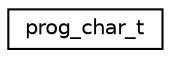 digraph "Graphical Class Hierarchy"
{
 // INTERACTIVE_SVG=YES
  edge [fontname="Helvetica",fontsize="10",labelfontname="Helvetica",labelfontsize="10"];
  node [fontname="Helvetica",fontsize="10",shape=record];
  rankdir="LR";
  Node1 [label="prog_char_t",height=0.2,width=0.4,color="black", fillcolor="white", style="filled",URL="$structprog__char__t.html"];
}
